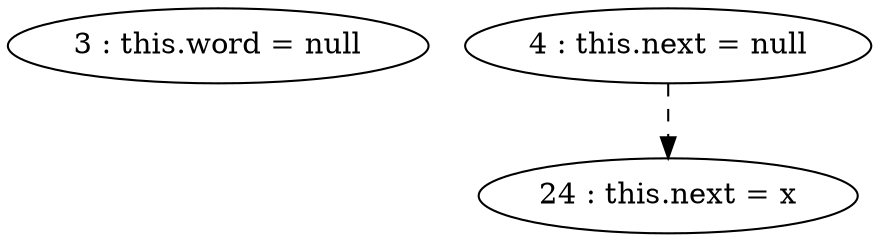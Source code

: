 digraph G {
"3 : this.word = null"
"4 : this.next = null"
"4 : this.next = null" -> "24 : this.next = x" [style=dashed]
"24 : this.next = x"
}